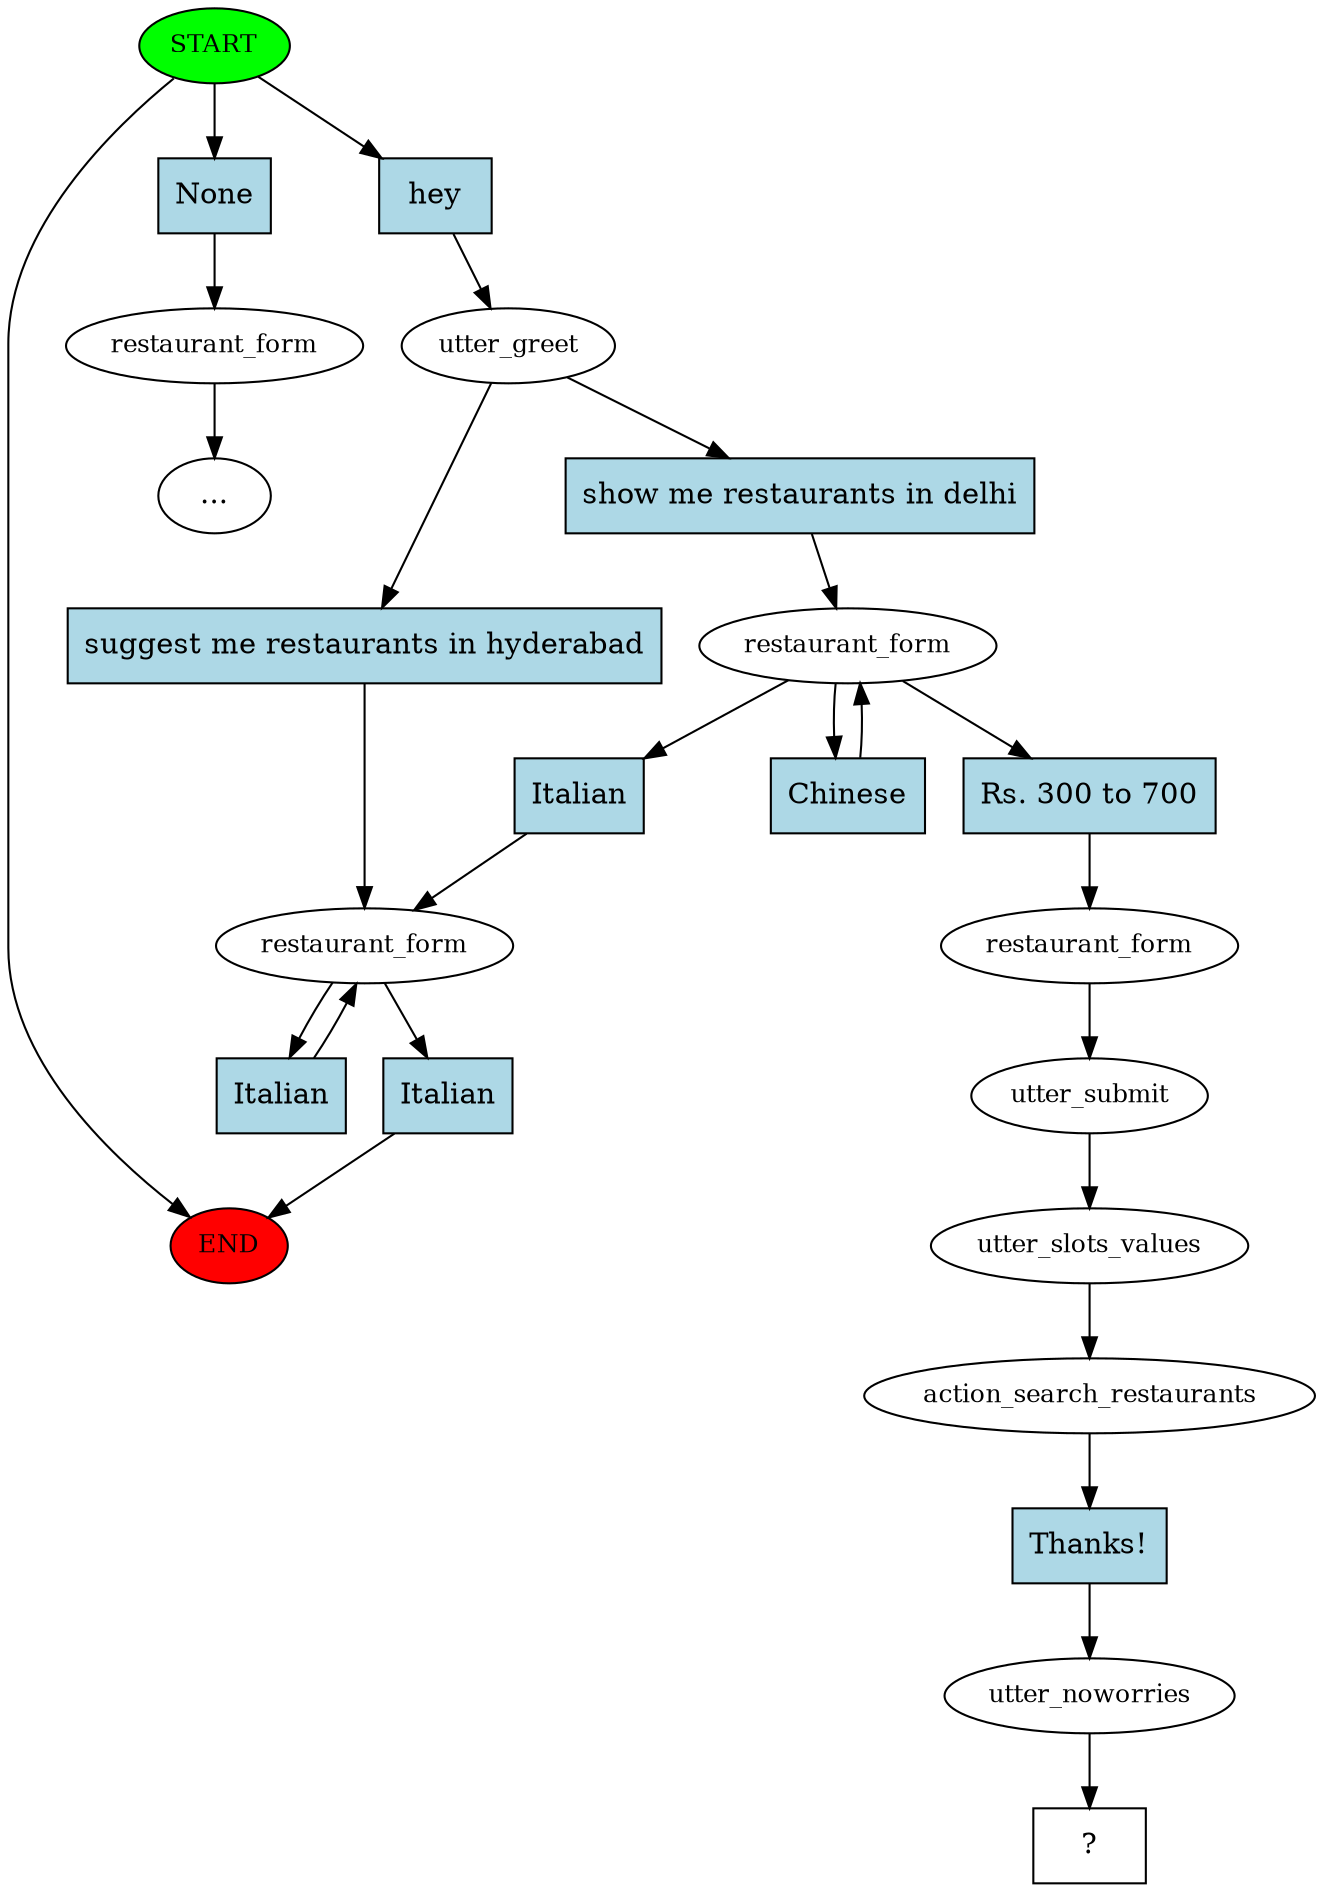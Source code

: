 digraph  {
0 [class="start active", fillcolor=green, fontsize=12, label=START, style=filled];
"-1" [class=end, fillcolor=red, fontsize=12, label=END, style=filled];
1 [class="", fontsize=12, label=restaurant_form];
"-4" [class=ellipsis, label="..."];
3 [class=active, fontsize=12, label=utter_greet];
4 [class="", fontsize=12, label=restaurant_form];
8 [class=active, fontsize=12, label=restaurant_form];
14 [class=active, fontsize=12, label=restaurant_form];
15 [class=active, fontsize=12, label=utter_submit];
16 [class=active, fontsize=12, label=utter_slots_values];
17 [class=active, fontsize=12, label=action_search_restaurants];
18 [class=active, fontsize=12, label=utter_noworries];
19 [class="intent dashed active", label="  ?  ", shape=rect];
20 [class=intent, fillcolor=lightblue, label=None, shape=rect, style=filled];
21 [class="intent active", fillcolor=lightblue, label=hey, shape=rect, style=filled];
22 [class=intent, fillcolor=lightblue, label="suggest me restaurants in hyderabad", shape=rect, style=filled];
23 [class="intent active", fillcolor=lightblue, label="show me restaurants in delhi", shape=rect, style=filled];
24 [class=intent, fillcolor=lightblue, label=Italian, shape=rect, style=filled];
25 [class=intent, fillcolor=lightblue, label=Italian, shape=rect, style=filled];
26 [class=intent, fillcolor=lightblue, label=Italian, shape=rect, style=filled];
27 [class="intent active", fillcolor=lightblue, label=Chinese, shape=rect, style=filled];
28 [class="intent active", fillcolor=lightblue, label="Rs. 300 to 700", shape=rect, style=filled];
29 [class="intent active", fillcolor=lightblue, label="Thanks!", shape=rect, style=filled];
0 -> "-1"  [class="", key=NONE, label=""];
0 -> 20  [class="", key=0];
0 -> 21  [class=active, key=0];
1 -> "-4"  [class="", key=NONE, label=""];
3 -> 22  [class="", key=0];
3 -> 23  [class=active, key=0];
4 -> 24  [class="", key=0];
4 -> 25  [class="", key=0];
8 -> 26  [class="", key=0];
8 -> 27  [class=active, key=0];
8 -> 28  [class=active, key=0];
14 -> 15  [class=active, key=NONE, label=""];
15 -> 16  [class=active, key=NONE, label=""];
16 -> 17  [class=active, key=NONE, label=""];
17 -> 29  [class=active, key=0];
18 -> 19  [class=active, key=NONE, label=""];
20 -> 1  [class="", key=0];
21 -> 3  [class=active, key=0];
22 -> 4  [class="", key=0];
23 -> 8  [class=active, key=0];
24 -> 4  [class="", key=0];
25 -> "-1"  [class="", key=0];
26 -> 4  [class="", key=0];
27 -> 8  [class=active, key=0];
28 -> 14  [class=active, key=0];
29 -> 18  [class=active, key=0];
}

